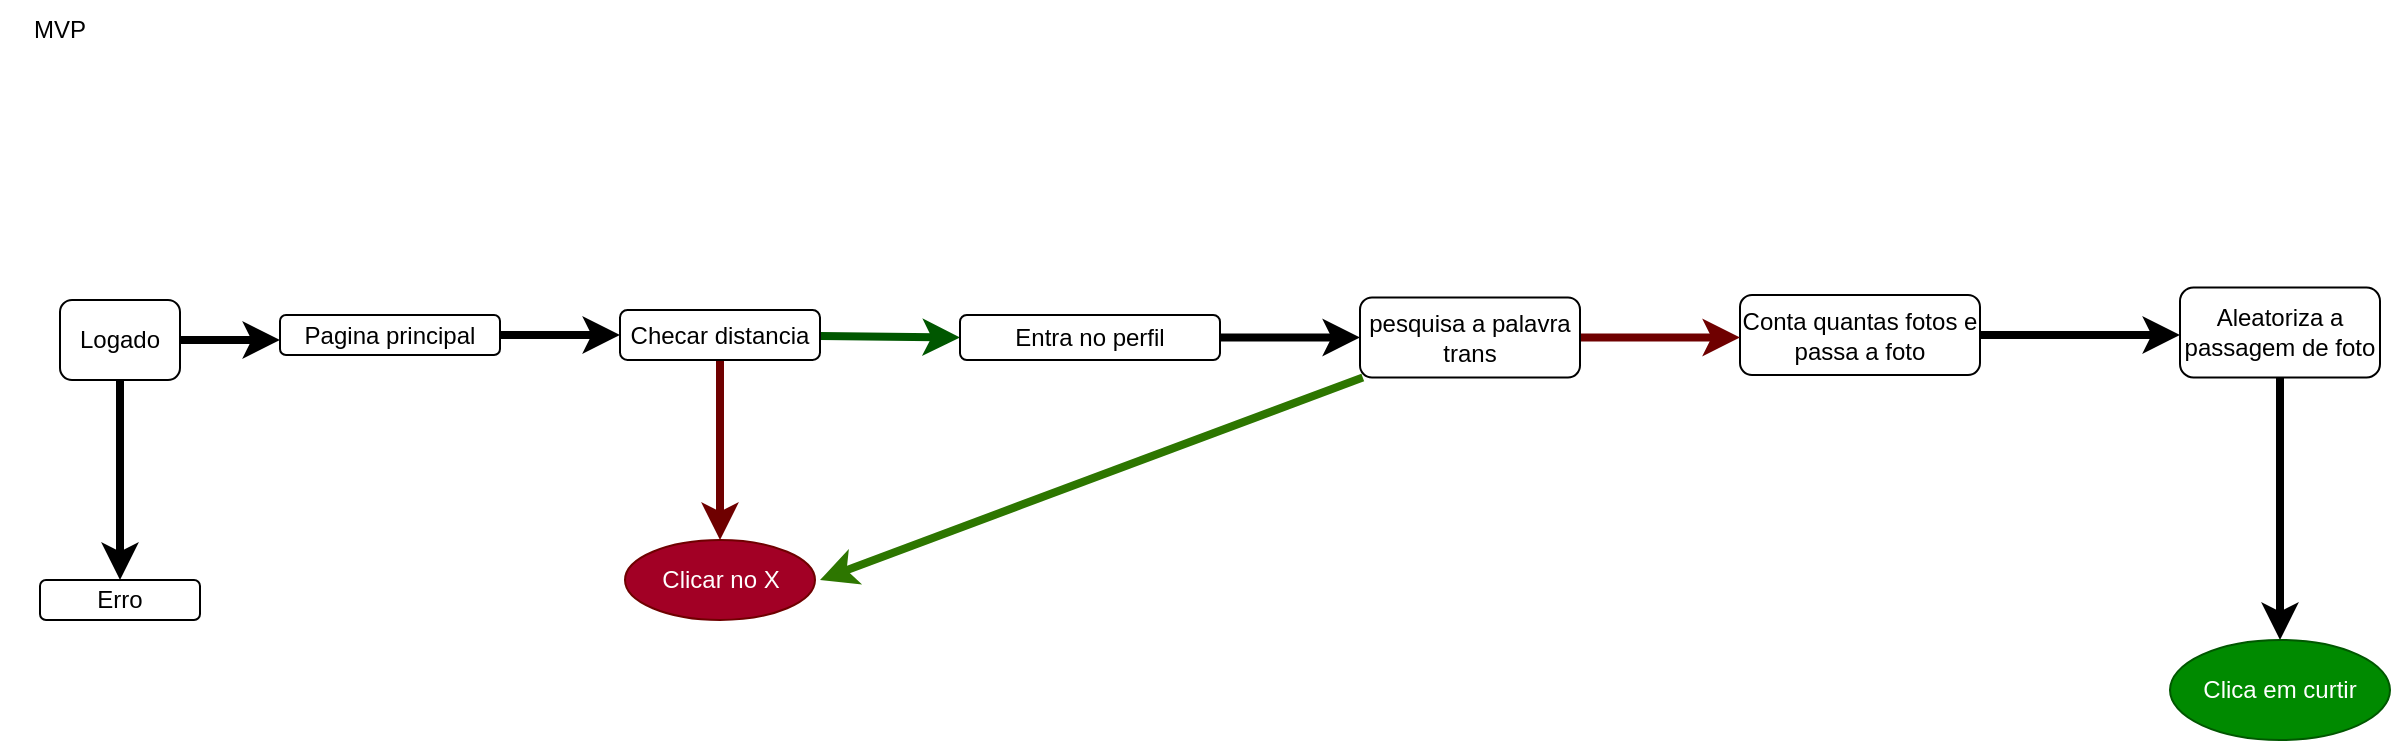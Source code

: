 <mxfile>
    <diagram id="m12xtshqaX2ckBSR1MSH" name="Page-1">
        <mxGraphModel dx="2179" dy="586" grid="1" gridSize="10" guides="1" tooltips="1" connect="1" arrows="1" fold="1" page="1" pageScale="1" pageWidth="850" pageHeight="1100" math="0" shadow="0">
            <root>
                <mxCell id="0"/>
                <mxCell id="1" parent="0"/>
                <mxCell id="21" style="edgeStyle=none;html=1;entryX=0;entryY=0.625;entryDx=0;entryDy=0;strokeWidth=4;entryPerimeter=0;" edge="1" parent="1" source="2" target="4">
                    <mxGeometry relative="1" as="geometry"/>
                </mxCell>
                <mxCell id="22" style="edgeStyle=none;html=1;entryX=0.5;entryY=0;entryDx=0;entryDy=0;strokeWidth=4;" edge="1" parent="1" source="2" target="11">
                    <mxGeometry relative="1" as="geometry"/>
                </mxCell>
                <mxCell id="2" value="Logado" style="rounded=1;whiteSpace=wrap;html=1;" parent="1" vertex="1">
                    <mxGeometry y="150" width="60" height="40" as="geometry"/>
                </mxCell>
                <mxCell id="3" value="MVP" style="text;html=1;strokeColor=none;fillColor=none;align=center;verticalAlign=middle;whiteSpace=wrap;rounded=0;" parent="1" vertex="1">
                    <mxGeometry x="-30" width="60" height="30" as="geometry"/>
                </mxCell>
                <mxCell id="13" style="edgeStyle=none;html=1;entryX=0;entryY=0.5;entryDx=0;entryDy=0;strokeWidth=4;" edge="1" parent="1" source="4" target="12">
                    <mxGeometry relative="1" as="geometry"/>
                </mxCell>
                <mxCell id="4" value="Pagina principal" style="rounded=1;whiteSpace=wrap;html=1;" vertex="1" parent="1">
                    <mxGeometry x="110" y="157.5" width="110" height="20" as="geometry"/>
                </mxCell>
                <mxCell id="11" value="Erro" style="rounded=1;whiteSpace=wrap;html=1;" vertex="1" parent="1">
                    <mxGeometry x="-10" y="290" width="80" height="20" as="geometry"/>
                </mxCell>
                <mxCell id="15" style="edgeStyle=none;html=1;strokeWidth=4;fillColor=#a20025;strokeColor=#6F0000;" edge="1" parent="1" source="12">
                    <mxGeometry relative="1" as="geometry">
                        <mxPoint x="330" y="270" as="targetPoint"/>
                    </mxGeometry>
                </mxCell>
                <mxCell id="18" style="edgeStyle=none;html=1;entryX=0;entryY=0.5;entryDx=0;entryDy=0;strokeWidth=4;fillColor=#008a00;strokeColor=#005700;" edge="1" parent="1" source="12" target="14">
                    <mxGeometry relative="1" as="geometry"/>
                </mxCell>
                <mxCell id="12" value="Checar distancia" style="rounded=1;whiteSpace=wrap;html=1;" vertex="1" parent="1">
                    <mxGeometry x="280" y="155" width="100" height="25" as="geometry"/>
                </mxCell>
                <mxCell id="19" style="edgeStyle=none;html=1;strokeWidth=4;" edge="1" parent="1" source="14">
                    <mxGeometry relative="1" as="geometry">
                        <mxPoint x="650" y="168.75" as="targetPoint"/>
                    </mxGeometry>
                </mxCell>
                <mxCell id="14" value="Entra no perfil" style="rounded=1;whiteSpace=wrap;html=1;" vertex="1" parent="1">
                    <mxGeometry x="450" y="157.5" width="130" height="22.5" as="geometry"/>
                </mxCell>
                <mxCell id="17" value="Clicar no X" style="ellipse;whiteSpace=wrap;html=1;fillColor=#a20025;fontColor=#ffffff;strokeColor=#6F0000;" vertex="1" parent="1">
                    <mxGeometry x="282.5" y="270" width="95" height="40" as="geometry"/>
                </mxCell>
                <mxCell id="28" style="edgeStyle=none;html=1;strokeWidth=4;" edge="1" parent="1" source="20">
                    <mxGeometry relative="1" as="geometry">
                        <mxPoint x="1060" y="167.5" as="targetPoint"/>
                    </mxGeometry>
                </mxCell>
                <mxCell id="20" value="Conta quantas fotos e passa a foto" style="rounded=1;whiteSpace=wrap;html=1;" vertex="1" parent="1">
                    <mxGeometry x="840" y="147.5" width="120" height="40" as="geometry"/>
                </mxCell>
                <mxCell id="30" style="edgeStyle=none;html=1;entryX=0.5;entryY=0;entryDx=0;entryDy=0;strokeWidth=4;" edge="1" parent="1" source="24">
                    <mxGeometry relative="1" as="geometry">
                        <mxPoint x="1110" y="320" as="targetPoint"/>
                    </mxGeometry>
                </mxCell>
                <mxCell id="24" value="Aleatoriza a passagem de foto" style="rounded=1;whiteSpace=wrap;html=1;" vertex="1" parent="1">
                    <mxGeometry x="1060" y="143.75" width="100" height="45" as="geometry"/>
                </mxCell>
                <mxCell id="26" style="edgeStyle=none;html=1;strokeWidth=4;fillColor=#60a917;strokeColor=#2D7600;" edge="1" parent="1" source="25">
                    <mxGeometry relative="1" as="geometry">
                        <mxPoint x="380" y="290" as="targetPoint"/>
                    </mxGeometry>
                </mxCell>
                <mxCell id="27" style="edgeStyle=none;html=1;strokeWidth=4;fillColor=#a20025;strokeColor=#6F0000;" edge="1" parent="1" source="25">
                    <mxGeometry relative="1" as="geometry">
                        <mxPoint x="840" y="168.75" as="targetPoint"/>
                    </mxGeometry>
                </mxCell>
                <mxCell id="25" value="pesquisa a palavra trans" style="rounded=1;whiteSpace=wrap;html=1;" vertex="1" parent="1">
                    <mxGeometry x="650" y="148.75" width="110" height="40" as="geometry"/>
                </mxCell>
                <mxCell id="32" value="Clica em curtir" style="ellipse;whiteSpace=wrap;html=1;fillColor=#008a00;fontColor=#ffffff;strokeColor=#005700;" vertex="1" parent="1">
                    <mxGeometry x="1055" y="320" width="110" height="50" as="geometry"/>
                </mxCell>
            </root>
        </mxGraphModel>
    </diagram>
</mxfile>